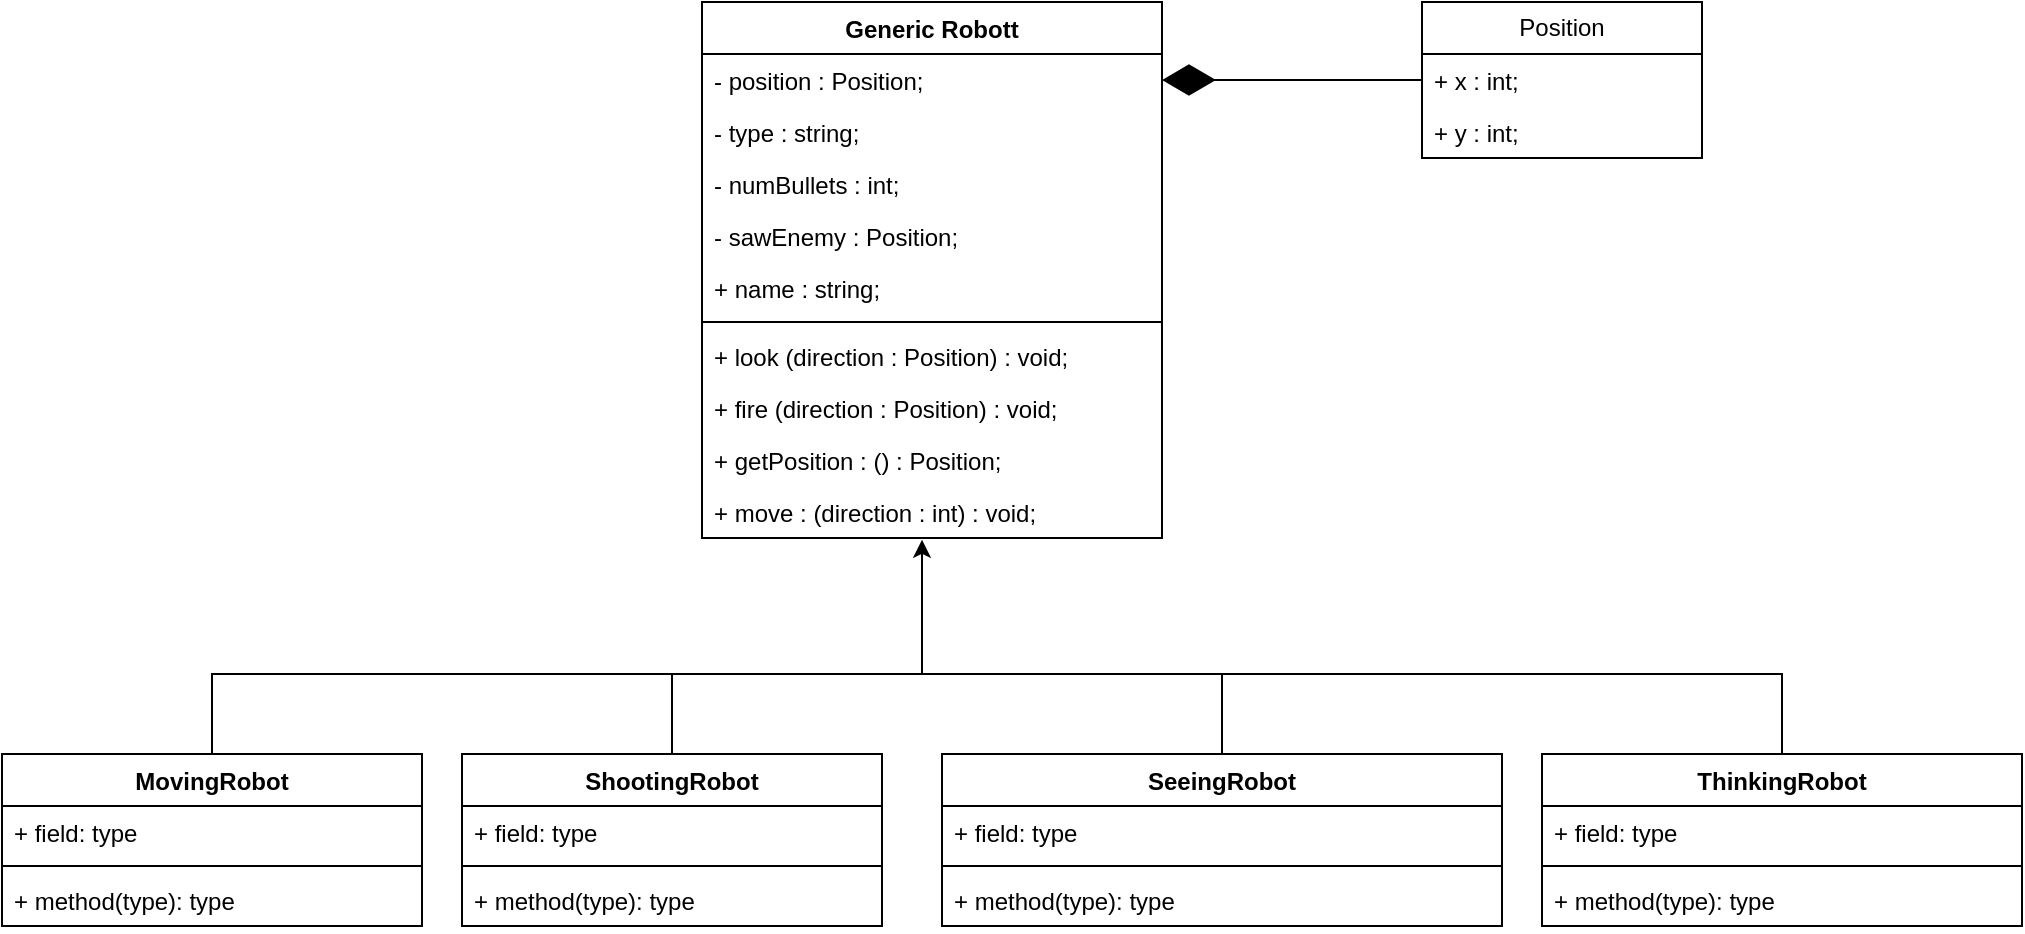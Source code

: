 <mxfile version="27.0.5">
  <diagram name="Page-1" id="opCcGq341DNbt-FzEkQ6">
    <mxGraphModel dx="1212" dy="431" grid="1" gridSize="10" guides="1" tooltips="1" connect="1" arrows="1" fold="1" page="1" pageScale="1" pageWidth="850" pageHeight="1100" math="0" shadow="0">
      <root>
        <mxCell id="0" />
        <mxCell id="1" parent="0" />
        <mxCell id="jo4CeBIh-6-iTtw7Tc6J-8" value="Generic Robott" style="swimlane;fontStyle=1;align=center;verticalAlign=top;childLayout=stackLayout;horizontal=1;startSize=26;horizontalStack=0;resizeParent=1;resizeParentMax=0;resizeLast=0;collapsible=1;marginBottom=0;whiteSpace=wrap;html=1;" parent="1" vertex="1">
          <mxGeometry x="290" y="334" width="230" height="268" as="geometry" />
        </mxCell>
        <mxCell id="jo4CeBIh-6-iTtw7Tc6J-9" value="- position : Position;" style="text;strokeColor=none;fillColor=none;align=left;verticalAlign=top;spacingLeft=4;spacingRight=4;overflow=hidden;rotatable=0;points=[[0,0.5],[1,0.5]];portConstraint=eastwest;whiteSpace=wrap;html=1;" parent="jo4CeBIh-6-iTtw7Tc6J-8" vertex="1">
          <mxGeometry y="26" width="230" height="26" as="geometry" />
        </mxCell>
        <mxCell id="jo4CeBIh-6-iTtw7Tc6J-14" value="- type : string;" style="text;strokeColor=none;fillColor=none;align=left;verticalAlign=top;spacingLeft=4;spacingRight=4;overflow=hidden;rotatable=0;points=[[0,0.5],[1,0.5]];portConstraint=eastwest;whiteSpace=wrap;html=1;" parent="jo4CeBIh-6-iTtw7Tc6J-8" vertex="1">
          <mxGeometry y="52" width="230" height="26" as="geometry" />
        </mxCell>
        <mxCell id="jo4CeBIh-6-iTtw7Tc6J-19" value="- numBullets : int;" style="text;strokeColor=none;fillColor=none;align=left;verticalAlign=top;spacingLeft=4;spacingRight=4;overflow=hidden;rotatable=0;points=[[0,0.5],[1,0.5]];portConstraint=eastwest;whiteSpace=wrap;html=1;" parent="jo4CeBIh-6-iTtw7Tc6J-8" vertex="1">
          <mxGeometry y="78" width="230" height="26" as="geometry" />
        </mxCell>
        <mxCell id="TCzFSlDF13JqIAByZluW-6" value="- sawEnemy : Position;" style="text;strokeColor=none;fillColor=none;align=left;verticalAlign=top;spacingLeft=4;spacingRight=4;overflow=hidden;rotatable=0;points=[[0,0.5],[1,0.5]];portConstraint=eastwest;whiteSpace=wrap;html=1;" vertex="1" parent="jo4CeBIh-6-iTtw7Tc6J-8">
          <mxGeometry y="104" width="230" height="26" as="geometry" />
        </mxCell>
        <mxCell id="jo4CeBIh-6-iTtw7Tc6J-15" value="+ name : string;" style="text;strokeColor=none;fillColor=none;align=left;verticalAlign=top;spacingLeft=4;spacingRight=4;overflow=hidden;rotatable=0;points=[[0,0.5],[1,0.5]];portConstraint=eastwest;whiteSpace=wrap;html=1;" parent="jo4CeBIh-6-iTtw7Tc6J-8" vertex="1">
          <mxGeometry y="130" width="230" height="26" as="geometry" />
        </mxCell>
        <mxCell id="jo4CeBIh-6-iTtw7Tc6J-10" value="" style="line;strokeWidth=1;fillColor=none;align=left;verticalAlign=middle;spacingTop=-1;spacingLeft=3;spacingRight=3;rotatable=0;labelPosition=right;points=[];portConstraint=eastwest;strokeColor=inherit;" parent="jo4CeBIh-6-iTtw7Tc6J-8" vertex="1">
          <mxGeometry y="156" width="230" height="8" as="geometry" />
        </mxCell>
        <mxCell id="jo4CeBIh-6-iTtw7Tc6J-11" value="+ look (direction : Position) : void;" style="text;strokeColor=none;fillColor=none;align=left;verticalAlign=top;spacingLeft=4;spacingRight=4;overflow=hidden;rotatable=0;points=[[0,0.5],[1,0.5]];portConstraint=eastwest;whiteSpace=wrap;html=1;" parent="jo4CeBIh-6-iTtw7Tc6J-8" vertex="1">
          <mxGeometry y="164" width="230" height="26" as="geometry" />
        </mxCell>
        <mxCell id="jo4CeBIh-6-iTtw7Tc6J-12" value="+ fire (direction : Position) : void;" style="text;strokeColor=none;fillColor=none;align=left;verticalAlign=top;spacingLeft=4;spacingRight=4;overflow=hidden;rotatable=0;points=[[0,0.5],[1,0.5]];portConstraint=eastwest;whiteSpace=wrap;html=1;" parent="jo4CeBIh-6-iTtw7Tc6J-8" vertex="1">
          <mxGeometry y="190" width="230" height="26" as="geometry" />
        </mxCell>
        <mxCell id="TCzFSlDF13JqIAByZluW-28" value="+ getPosition : () : Position;&lt;div&gt;&lt;br&gt;&lt;/div&gt;" style="text;strokeColor=none;fillColor=none;align=left;verticalAlign=top;spacingLeft=4;spacingRight=4;overflow=hidden;rotatable=0;points=[[0,0.5],[1,0.5]];portConstraint=eastwest;whiteSpace=wrap;html=1;" vertex="1" parent="jo4CeBIh-6-iTtw7Tc6J-8">
          <mxGeometry y="216" width="230" height="26" as="geometry" />
        </mxCell>
        <mxCell id="TCzFSlDF13JqIAByZluW-29" value="&lt;div&gt;+ move : (direction : int) : void;&lt;/div&gt;" style="text;strokeColor=none;fillColor=none;align=left;verticalAlign=top;spacingLeft=4;spacingRight=4;overflow=hidden;rotatable=0;points=[[0,0.5,0,0,0],[1,0.5,0,0,0]];portConstraint=eastwest;whiteSpace=wrap;html=1;" vertex="1" parent="jo4CeBIh-6-iTtw7Tc6J-8">
          <mxGeometry y="242" width="230" height="26" as="geometry" />
        </mxCell>
        <mxCell id="TCzFSlDF13JqIAByZluW-1" value="Position" style="swimlane;fontStyle=0;childLayout=stackLayout;horizontal=1;startSize=26;fillColor=none;horizontalStack=0;resizeParent=1;resizeParentMax=0;resizeLast=0;collapsible=1;marginBottom=0;whiteSpace=wrap;html=1;" vertex="1" parent="1">
          <mxGeometry x="650" y="334" width="140" height="78" as="geometry" />
        </mxCell>
        <mxCell id="TCzFSlDF13JqIAByZluW-2" value="+ x : int;" style="text;strokeColor=none;fillColor=none;align=left;verticalAlign=top;spacingLeft=4;spacingRight=4;overflow=hidden;rotatable=0;points=[[0,0.5],[1,0.5]];portConstraint=eastwest;whiteSpace=wrap;html=1;" vertex="1" parent="TCzFSlDF13JqIAByZluW-1">
          <mxGeometry y="26" width="140" height="26" as="geometry" />
        </mxCell>
        <mxCell id="TCzFSlDF13JqIAByZluW-3" value="+ y : int;" style="text;strokeColor=none;fillColor=none;align=left;verticalAlign=top;spacingLeft=4;spacingRight=4;overflow=hidden;rotatable=0;points=[[0,0.5],[1,0.5]];portConstraint=eastwest;whiteSpace=wrap;html=1;" vertex="1" parent="TCzFSlDF13JqIAByZluW-1">
          <mxGeometry y="52" width="140" height="26" as="geometry" />
        </mxCell>
        <mxCell id="TCzFSlDF13JqIAByZluW-5" value="" style="endArrow=diamondThin;endFill=1;endSize=24;html=1;rounded=0;entryX=1;entryY=0.5;entryDx=0;entryDy=0;exitX=0;exitY=0.5;exitDx=0;exitDy=0;" edge="1" parent="1" source="TCzFSlDF13JqIAByZluW-2" target="jo4CeBIh-6-iTtw7Tc6J-9">
          <mxGeometry width="160" relative="1" as="geometry">
            <mxPoint x="580" y="560" as="sourcePoint" />
            <mxPoint x="740" y="560" as="targetPoint" />
          </mxGeometry>
        </mxCell>
        <mxCell id="TCzFSlDF13JqIAByZluW-12" style="edgeStyle=orthogonalEdgeStyle;rounded=0;orthogonalLoop=1;jettySize=auto;html=1;entryX=0.476;entryY=1.036;entryDx=0;entryDy=0;entryPerimeter=0;" edge="1" parent="1" source="TCzFSlDF13JqIAByZluW-7" target="TCzFSlDF13JqIAByZluW-29">
          <mxGeometry relative="1" as="geometry">
            <mxPoint x="410" y="620" as="targetPoint" />
            <Array as="points">
              <mxPoint x="45" y="670" />
              <mxPoint x="400" y="670" />
              <mxPoint x="400" y="603" />
            </Array>
          </mxGeometry>
        </mxCell>
        <mxCell id="TCzFSlDF13JqIAByZluW-7" value="MovingRobot" style="swimlane;fontStyle=1;align=center;verticalAlign=top;childLayout=stackLayout;horizontal=1;startSize=26;horizontalStack=0;resizeParent=1;resizeParentMax=0;resizeLast=0;collapsible=1;marginBottom=0;whiteSpace=wrap;html=1;" vertex="1" parent="1">
          <mxGeometry x="-60" y="710" width="210" height="86" as="geometry" />
        </mxCell>
        <mxCell id="TCzFSlDF13JqIAByZluW-8" value="+ field: type" style="text;strokeColor=none;fillColor=none;align=left;verticalAlign=top;spacingLeft=4;spacingRight=4;overflow=hidden;rotatable=0;points=[[0,0.5],[1,0.5]];portConstraint=eastwest;whiteSpace=wrap;html=1;" vertex="1" parent="TCzFSlDF13JqIAByZluW-7">
          <mxGeometry y="26" width="210" height="26" as="geometry" />
        </mxCell>
        <mxCell id="TCzFSlDF13JqIAByZluW-9" value="" style="line;strokeWidth=1;fillColor=none;align=left;verticalAlign=middle;spacingTop=-1;spacingLeft=3;spacingRight=3;rotatable=0;labelPosition=right;points=[];portConstraint=eastwest;strokeColor=inherit;" vertex="1" parent="TCzFSlDF13JqIAByZluW-7">
          <mxGeometry y="52" width="210" height="8" as="geometry" />
        </mxCell>
        <mxCell id="TCzFSlDF13JqIAByZluW-10" value="+ method(type): type" style="text;strokeColor=none;fillColor=none;align=left;verticalAlign=top;spacingLeft=4;spacingRight=4;overflow=hidden;rotatable=0;points=[[0,0.5],[1,0.5]];portConstraint=eastwest;whiteSpace=wrap;html=1;" vertex="1" parent="TCzFSlDF13JqIAByZluW-7">
          <mxGeometry y="60" width="210" height="26" as="geometry" />
        </mxCell>
        <mxCell id="TCzFSlDF13JqIAByZluW-13" value="ShootingRobot" style="swimlane;fontStyle=1;align=center;verticalAlign=top;childLayout=stackLayout;horizontal=1;startSize=26;horizontalStack=0;resizeParent=1;resizeParentMax=0;resizeLast=0;collapsible=1;marginBottom=0;whiteSpace=wrap;html=1;" vertex="1" parent="1">
          <mxGeometry x="170" y="710" width="210" height="86" as="geometry" />
        </mxCell>
        <mxCell id="TCzFSlDF13JqIAByZluW-14" value="+ field: type" style="text;strokeColor=none;fillColor=none;align=left;verticalAlign=top;spacingLeft=4;spacingRight=4;overflow=hidden;rotatable=0;points=[[0,0.5],[1,0.5]];portConstraint=eastwest;whiteSpace=wrap;html=1;" vertex="1" parent="TCzFSlDF13JqIAByZluW-13">
          <mxGeometry y="26" width="210" height="26" as="geometry" />
        </mxCell>
        <mxCell id="TCzFSlDF13JqIAByZluW-15" value="" style="line;strokeWidth=1;fillColor=none;align=left;verticalAlign=middle;spacingTop=-1;spacingLeft=3;spacingRight=3;rotatable=0;labelPosition=right;points=[];portConstraint=eastwest;strokeColor=inherit;" vertex="1" parent="TCzFSlDF13JqIAByZluW-13">
          <mxGeometry y="52" width="210" height="8" as="geometry" />
        </mxCell>
        <mxCell id="TCzFSlDF13JqIAByZluW-16" value="+ method(type): type" style="text;strokeColor=none;fillColor=none;align=left;verticalAlign=top;spacingLeft=4;spacingRight=4;overflow=hidden;rotatable=0;points=[[0,0.5],[1,0.5]];portConstraint=eastwest;whiteSpace=wrap;html=1;" vertex="1" parent="TCzFSlDF13JqIAByZluW-13">
          <mxGeometry y="60" width="210" height="26" as="geometry" />
        </mxCell>
        <mxCell id="TCzFSlDF13JqIAByZluW-17" value="SeeingRobot" style="swimlane;fontStyle=1;align=center;verticalAlign=top;childLayout=stackLayout;horizontal=1;startSize=26;horizontalStack=0;resizeParent=1;resizeParentMax=0;resizeLast=0;collapsible=1;marginBottom=0;whiteSpace=wrap;html=1;" vertex="1" parent="1">
          <mxGeometry x="410" y="710" width="280" height="86" as="geometry" />
        </mxCell>
        <mxCell id="TCzFSlDF13JqIAByZluW-18" value="+ field: type" style="text;strokeColor=none;fillColor=none;align=left;verticalAlign=top;spacingLeft=4;spacingRight=4;overflow=hidden;rotatable=0;points=[[0,0.5],[1,0.5]];portConstraint=eastwest;whiteSpace=wrap;html=1;" vertex="1" parent="TCzFSlDF13JqIAByZluW-17">
          <mxGeometry y="26" width="280" height="26" as="geometry" />
        </mxCell>
        <mxCell id="TCzFSlDF13JqIAByZluW-19" value="" style="line;strokeWidth=1;fillColor=none;align=left;verticalAlign=middle;spacingTop=-1;spacingLeft=3;spacingRight=3;rotatable=0;labelPosition=right;points=[];portConstraint=eastwest;strokeColor=inherit;" vertex="1" parent="TCzFSlDF13JqIAByZluW-17">
          <mxGeometry y="52" width="280" height="8" as="geometry" />
        </mxCell>
        <mxCell id="TCzFSlDF13JqIAByZluW-20" value="+ method(type): type" style="text;strokeColor=none;fillColor=none;align=left;verticalAlign=top;spacingLeft=4;spacingRight=4;overflow=hidden;rotatable=0;points=[[0,0.5],[1,0.5]];portConstraint=eastwest;whiteSpace=wrap;html=1;" vertex="1" parent="TCzFSlDF13JqIAByZluW-17">
          <mxGeometry y="60" width="280" height="26" as="geometry" />
        </mxCell>
        <mxCell id="TCzFSlDF13JqIAByZluW-21" value="" style="endArrow=none;html=1;rounded=0;exitX=0.5;exitY=0;exitDx=0;exitDy=0;" edge="1" parent="1" source="TCzFSlDF13JqIAByZluW-13">
          <mxGeometry width="50" height="50" relative="1" as="geometry">
            <mxPoint x="200" y="750" as="sourcePoint" />
            <mxPoint x="275" y="670" as="targetPoint" />
          </mxGeometry>
        </mxCell>
        <mxCell id="TCzFSlDF13JqIAByZluW-22" value="ThinkingRobot" style="swimlane;fontStyle=1;align=center;verticalAlign=top;childLayout=stackLayout;horizontal=1;startSize=26;horizontalStack=0;resizeParent=1;resizeParentMax=0;resizeLast=0;collapsible=1;marginBottom=0;whiteSpace=wrap;html=1;" vertex="1" parent="1">
          <mxGeometry x="710" y="710" width="240" height="86" as="geometry" />
        </mxCell>
        <mxCell id="TCzFSlDF13JqIAByZluW-23" value="+ field: type" style="text;strokeColor=none;fillColor=none;align=left;verticalAlign=top;spacingLeft=4;spacingRight=4;overflow=hidden;rotatable=0;points=[[0,0.5],[1,0.5]];portConstraint=eastwest;whiteSpace=wrap;html=1;" vertex="1" parent="TCzFSlDF13JqIAByZluW-22">
          <mxGeometry y="26" width="240" height="26" as="geometry" />
        </mxCell>
        <mxCell id="TCzFSlDF13JqIAByZluW-24" value="" style="line;strokeWidth=1;fillColor=none;align=left;verticalAlign=middle;spacingTop=-1;spacingLeft=3;spacingRight=3;rotatable=0;labelPosition=right;points=[];portConstraint=eastwest;strokeColor=inherit;" vertex="1" parent="TCzFSlDF13JqIAByZluW-22">
          <mxGeometry y="52" width="240" height="8" as="geometry" />
        </mxCell>
        <mxCell id="TCzFSlDF13JqIAByZluW-25" value="+ method(type): type" style="text;strokeColor=none;fillColor=none;align=left;verticalAlign=top;spacingLeft=4;spacingRight=4;overflow=hidden;rotatable=0;points=[[0,0.5],[1,0.5]];portConstraint=eastwest;whiteSpace=wrap;html=1;" vertex="1" parent="TCzFSlDF13JqIAByZluW-22">
          <mxGeometry y="60" width="240" height="26" as="geometry" />
        </mxCell>
        <mxCell id="TCzFSlDF13JqIAByZluW-26" value="" style="endArrow=none;html=1;rounded=0;exitX=0.5;exitY=0;exitDx=0;exitDy=0;edgeStyle=orthogonalEdgeStyle;" edge="1" parent="1" source="TCzFSlDF13JqIAByZluW-22">
          <mxGeometry width="50" height="50" relative="1" as="geometry">
            <mxPoint x="820" y="670" as="sourcePoint" />
            <mxPoint x="400" y="670" as="targetPoint" />
            <Array as="points">
              <mxPoint x="830" y="670" />
            </Array>
          </mxGeometry>
        </mxCell>
        <mxCell id="TCzFSlDF13JqIAByZluW-27" value="" style="endArrow=none;html=1;rounded=0;exitX=0.5;exitY=0;exitDx=0;exitDy=0;" edge="1" parent="1" source="TCzFSlDF13JqIAByZluW-17">
          <mxGeometry width="50" height="50" relative="1" as="geometry">
            <mxPoint x="540" y="650" as="sourcePoint" />
            <mxPoint x="550" y="670" as="targetPoint" />
          </mxGeometry>
        </mxCell>
      </root>
    </mxGraphModel>
  </diagram>
</mxfile>
